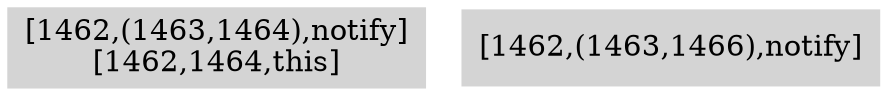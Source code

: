 digraph { 
3893 [shape=box,style=filled,color=".0 .0 .83",label="[1462,(1463,1464),notify]\n[1462,1464,this]"];
3894 [shape=box,style=filled,color=".0 .0 .83",label="[1462,(1463,1466),notify]"];
}